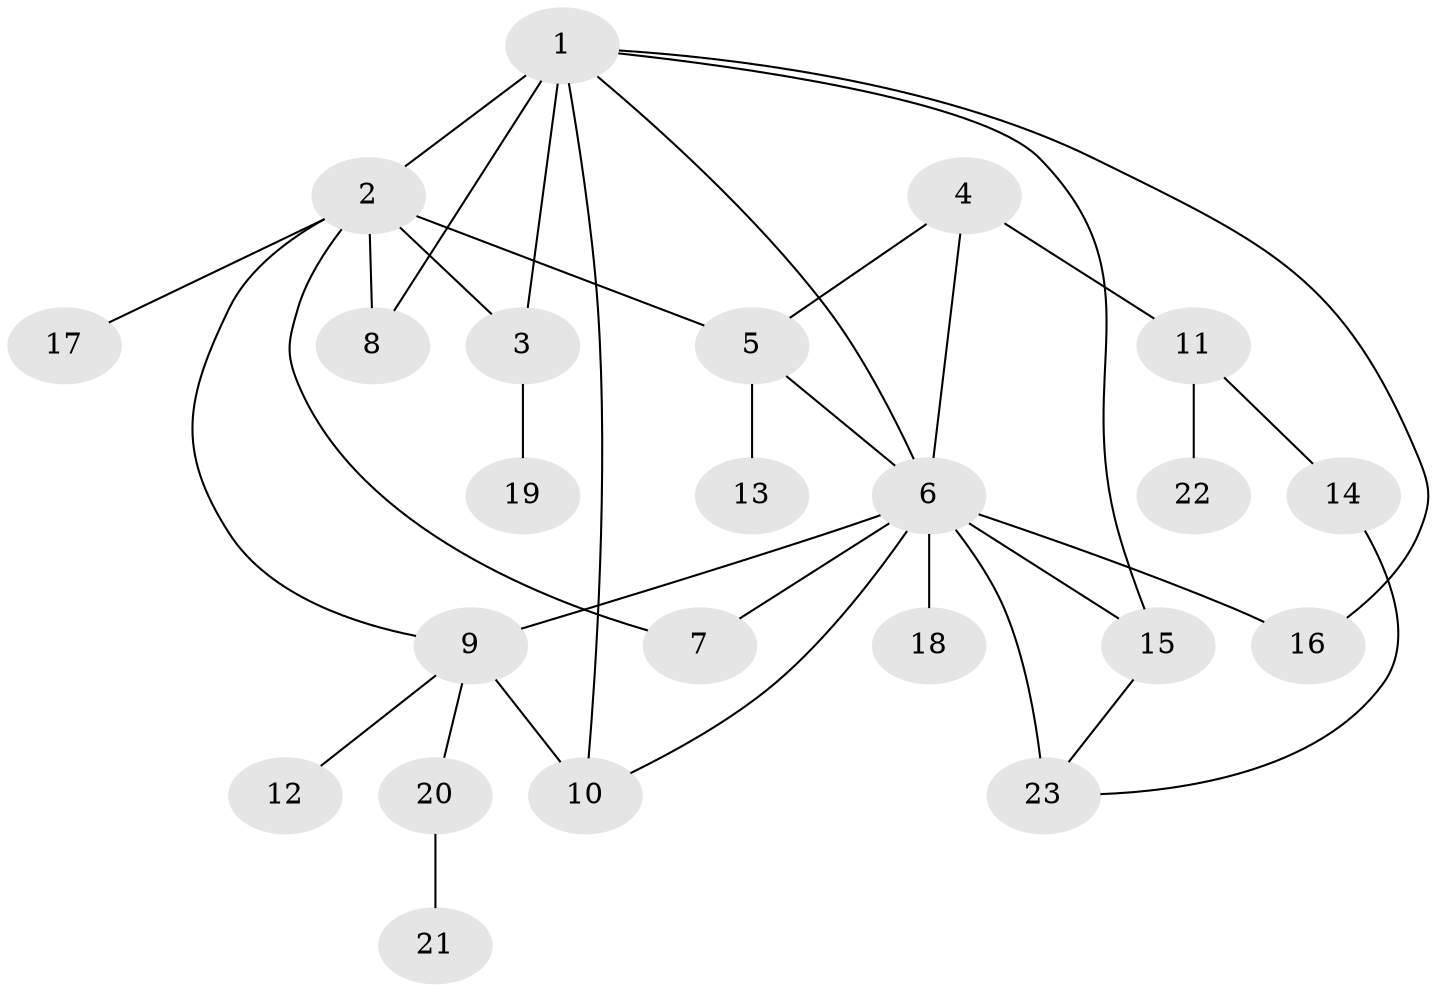 // original degree distribution, {6: 0.05555555555555555, 4: 0.05555555555555555, 9: 0.027777777777777776, 7: 0.013888888888888888, 5: 0.06944444444444445, 8: 0.013888888888888888, 3: 0.08333333333333333, 2: 0.18055555555555555, 1: 0.5}
// Generated by graph-tools (version 1.1) at 2025/52/03/04/25 22:52:21]
// undirected, 23 vertices, 34 edges
graph export_dot {
  node [color=gray90,style=filled];
  1;
  2;
  3;
  4;
  5;
  6;
  7;
  8;
  9;
  10;
  11;
  12;
  13;
  14;
  15;
  16;
  17;
  18;
  19;
  20;
  21;
  22;
  23;
  1 -- 2 [weight=2.0];
  1 -- 3 [weight=2.0];
  1 -- 6 [weight=1.0];
  1 -- 8 [weight=1.0];
  1 -- 10 [weight=1.0];
  1 -- 15 [weight=1.0];
  1 -- 16 [weight=1.0];
  2 -- 3 [weight=1.0];
  2 -- 5 [weight=5.0];
  2 -- 7 [weight=1.0];
  2 -- 8 [weight=1.0];
  2 -- 9 [weight=1.0];
  2 -- 17 [weight=1.0];
  3 -- 19 [weight=1.0];
  4 -- 5 [weight=1.0];
  4 -- 6 [weight=1.0];
  4 -- 11 [weight=1.0];
  5 -- 6 [weight=1.0];
  5 -- 13 [weight=1.0];
  6 -- 7 [weight=2.0];
  6 -- 9 [weight=1.0];
  6 -- 10 [weight=1.0];
  6 -- 15 [weight=1.0];
  6 -- 16 [weight=1.0];
  6 -- 18 [weight=1.0];
  6 -- 23 [weight=3.0];
  9 -- 10 [weight=3.0];
  9 -- 12 [weight=1.0];
  9 -- 20 [weight=1.0];
  11 -- 14 [weight=1.0];
  11 -- 22 [weight=1.0];
  14 -- 23 [weight=1.0];
  15 -- 23 [weight=1.0];
  20 -- 21 [weight=1.0];
}
